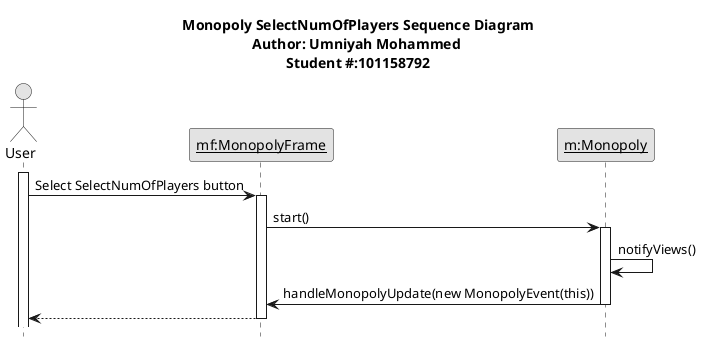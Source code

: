 @startuml Monopoly SelectNumOfPlayers Sequence Diagram

title Monopoly SelectNumOfPlayers Sequence Diagram\nAuthor: Umniyah Mohammed \nStudent #:101158792

hide footbox
skinparam monochrome true

actor User as User
participant "<u>mf:MonopolyFrame" as mf
participant "<u>m:Monopoly" as m

activate User

User -> mf: Select SelectNumOfPlayers button
activate mf

mf -> m: start()
activate m

m -> m: notifyViews()
m -> mf: handleMonopolyUpdate(new MonopolyEvent(this))
deactivate m

mf --> User
deactivate mf
@enduml